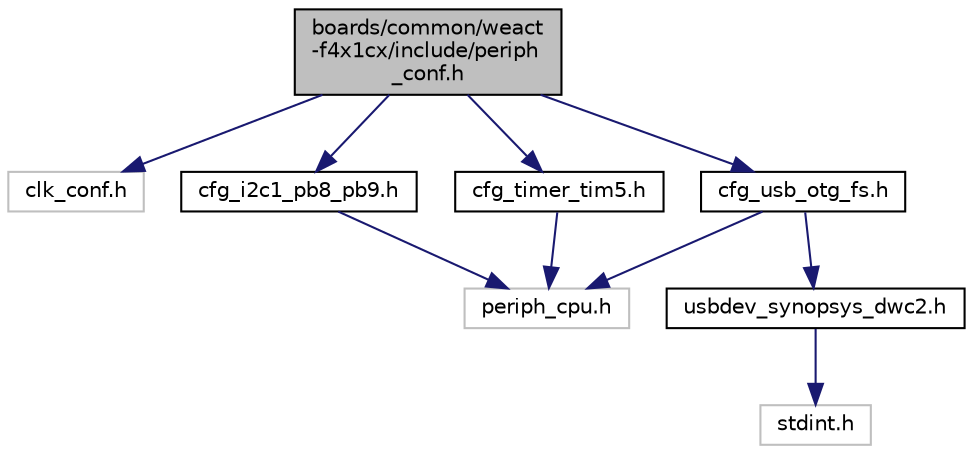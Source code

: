 digraph "boards/common/weact-f4x1cx/include/periph_conf.h"
{
 // LATEX_PDF_SIZE
  edge [fontname="Helvetica",fontsize="10",labelfontname="Helvetica",labelfontsize="10"];
  node [fontname="Helvetica",fontsize="10",shape=record];
  Node1 [label="boards/common/weact\l-f4x1cx/include/periph\l_conf.h",height=0.2,width=0.4,color="black", fillcolor="grey75", style="filled", fontcolor="black",tooltip="Peripheral MCU configuration for the WeAct-F4X1CX Board."];
  Node1 -> Node2 [color="midnightblue",fontsize="10",style="solid",fontname="Helvetica"];
  Node2 [label="clk_conf.h",height=0.2,width=0.4,color="grey75", fillcolor="white", style="filled",tooltip=" "];
  Node1 -> Node3 [color="midnightblue",fontsize="10",style="solid",fontname="Helvetica"];
  Node3 [label="cfg_i2c1_pb8_pb9.h",height=0.2,width=0.4,color="black", fillcolor="white", style="filled",URL="$cfg__i2c1__pb8__pb9_8h.html",tooltip="Common configuration for STM32 I2C."];
  Node3 -> Node4 [color="midnightblue",fontsize="10",style="solid",fontname="Helvetica"];
  Node4 [label="periph_cpu.h",height=0.2,width=0.4,color="grey75", fillcolor="white", style="filled",tooltip=" "];
  Node1 -> Node5 [color="midnightblue",fontsize="10",style="solid",fontname="Helvetica"];
  Node5 [label="cfg_timer_tim5.h",height=0.2,width=0.4,color="black", fillcolor="white", style="filled",URL="$cfg__timer__tim5_8h.html",tooltip="Common configuration for STM32 Timer peripheral based on TIM5."];
  Node5 -> Node4 [color="midnightblue",fontsize="10",style="solid",fontname="Helvetica"];
  Node1 -> Node6 [color="midnightblue",fontsize="10",style="solid",fontname="Helvetica"];
  Node6 [label="cfg_usb_otg_fs.h",height=0.2,width=0.4,color="black", fillcolor="white", style="filled",URL="$cfg__usb__otg__fs_8h.html",tooltip="Common configuration for STM32 OTG FS peripheral."];
  Node6 -> Node4 [color="midnightblue",fontsize="10",style="solid",fontname="Helvetica"];
  Node6 -> Node7 [color="midnightblue",fontsize="10",style="solid",fontname="Helvetica"];
  Node7 [label="usbdev_synopsys_dwc2.h",height=0.2,width=0.4,color="black", fillcolor="white", style="filled",URL="$usbdev__synopsys__dwc2_8h.html",tooltip="Low level USB FS/HS driver definitions for MCUs with Synopsys DWC2 IP core."];
  Node7 -> Node8 [color="midnightblue",fontsize="10",style="solid",fontname="Helvetica"];
  Node8 [label="stdint.h",height=0.2,width=0.4,color="grey75", fillcolor="white", style="filled",tooltip=" "];
}
